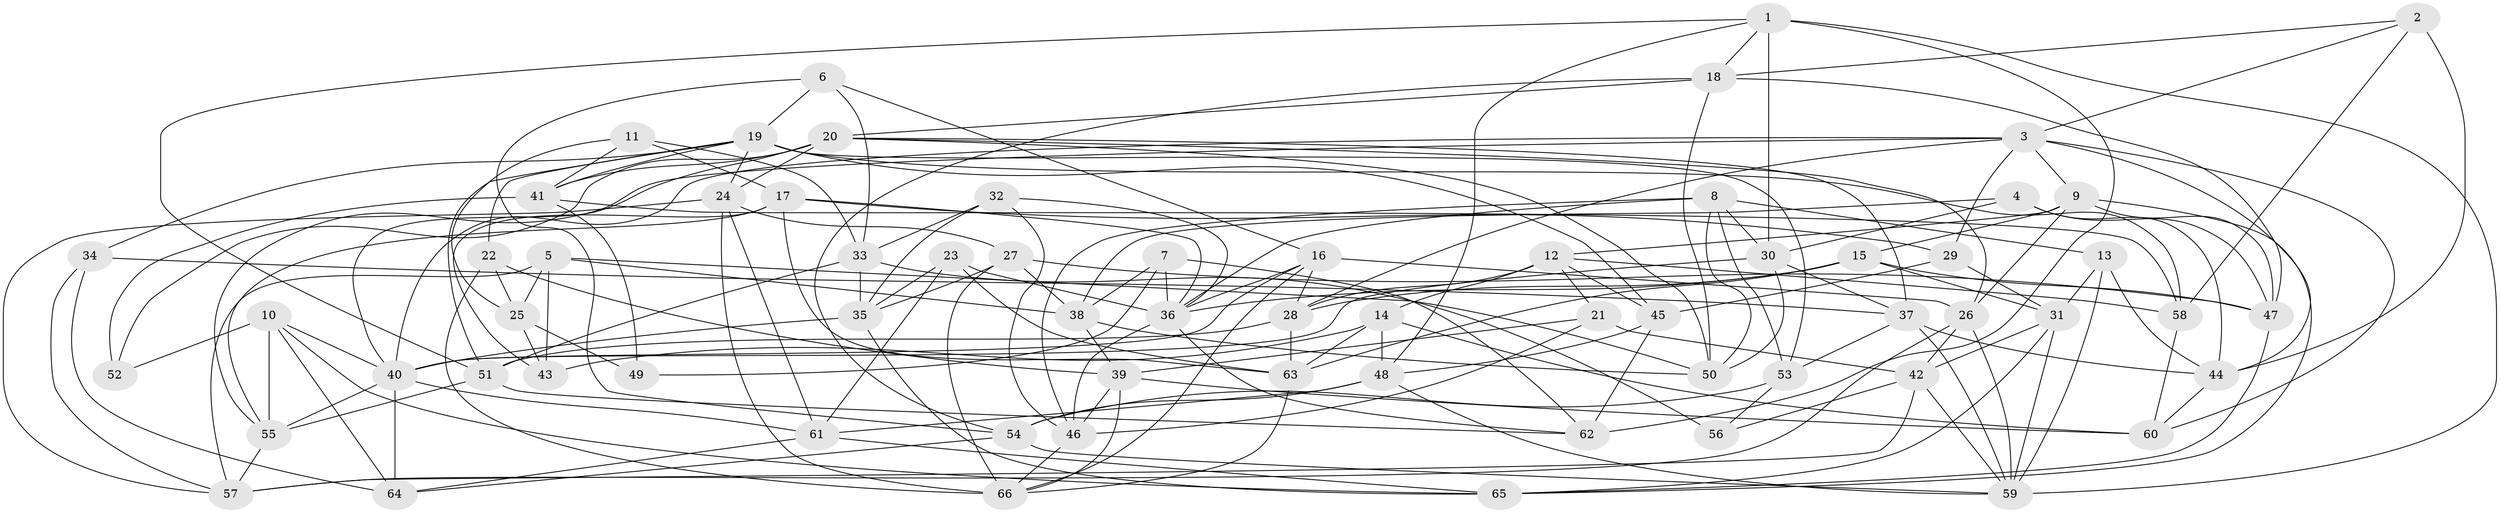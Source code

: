 // original degree distribution, {4: 1.0}
// Generated by graph-tools (version 1.1) at 2025/02/03/09/25 03:02:58]
// undirected, 66 vertices, 183 edges
graph export_dot {
graph [start="1"]
  node [color=gray90,style=filled];
  1;
  2;
  3;
  4;
  5;
  6;
  7;
  8;
  9;
  10;
  11;
  12;
  13;
  14;
  15;
  16;
  17;
  18;
  19;
  20;
  21;
  22;
  23;
  24;
  25;
  26;
  27;
  28;
  29;
  30;
  31;
  32;
  33;
  34;
  35;
  36;
  37;
  38;
  39;
  40;
  41;
  42;
  43;
  44;
  45;
  46;
  47;
  48;
  49;
  50;
  51;
  52;
  53;
  54;
  55;
  56;
  57;
  58;
  59;
  60;
  61;
  62;
  63;
  64;
  65;
  66;
  1 -- 18 [weight=1.0];
  1 -- 30 [weight=1.0];
  1 -- 48 [weight=1.0];
  1 -- 51 [weight=1.0];
  1 -- 59 [weight=1.0];
  1 -- 62 [weight=1.0];
  2 -- 3 [weight=1.0];
  2 -- 18 [weight=1.0];
  2 -- 44 [weight=1.0];
  2 -- 58 [weight=1.0];
  3 -- 9 [weight=1.0];
  3 -- 28 [weight=1.0];
  3 -- 29 [weight=1.0];
  3 -- 40 [weight=1.0];
  3 -- 44 [weight=1.0];
  3 -- 55 [weight=1.0];
  3 -- 60 [weight=1.0];
  4 -- 30 [weight=1.0];
  4 -- 38 [weight=1.0];
  4 -- 44 [weight=1.0];
  4 -- 47 [weight=1.0];
  5 -- 25 [weight=1.0];
  5 -- 38 [weight=1.0];
  5 -- 43 [weight=2.0];
  5 -- 50 [weight=1.0];
  5 -- 57 [weight=1.0];
  6 -- 16 [weight=1.0];
  6 -- 19 [weight=1.0];
  6 -- 33 [weight=1.0];
  6 -- 54 [weight=1.0];
  7 -- 36 [weight=2.0];
  7 -- 38 [weight=1.0];
  7 -- 49 [weight=2.0];
  7 -- 62 [weight=1.0];
  8 -- 13 [weight=1.0];
  8 -- 30 [weight=1.0];
  8 -- 36 [weight=1.0];
  8 -- 46 [weight=1.0];
  8 -- 50 [weight=1.0];
  8 -- 53 [weight=1.0];
  9 -- 12 [weight=1.0];
  9 -- 15 [weight=1.0];
  9 -- 26 [weight=1.0];
  9 -- 47 [weight=1.0];
  9 -- 65 [weight=1.0];
  10 -- 40 [weight=1.0];
  10 -- 52 [weight=2.0];
  10 -- 55 [weight=1.0];
  10 -- 64 [weight=1.0];
  10 -- 65 [weight=1.0];
  11 -- 17 [weight=1.0];
  11 -- 25 [weight=1.0];
  11 -- 33 [weight=1.0];
  11 -- 41 [weight=1.0];
  12 -- 14 [weight=1.0];
  12 -- 21 [weight=1.0];
  12 -- 28 [weight=1.0];
  12 -- 45 [weight=1.0];
  12 -- 58 [weight=1.0];
  13 -- 31 [weight=1.0];
  13 -- 44 [weight=1.0];
  13 -- 59 [weight=1.0];
  14 -- 43 [weight=1.0];
  14 -- 48 [weight=1.0];
  14 -- 60 [weight=2.0];
  14 -- 63 [weight=1.0];
  15 -- 28 [weight=1.0];
  15 -- 31 [weight=1.0];
  15 -- 36 [weight=1.0];
  15 -- 47 [weight=1.0];
  15 -- 63 [weight=1.0];
  16 -- 26 [weight=1.0];
  16 -- 28 [weight=1.0];
  16 -- 36 [weight=1.0];
  16 -- 40 [weight=1.0];
  16 -- 66 [weight=1.0];
  17 -- 29 [weight=1.0];
  17 -- 36 [weight=1.0];
  17 -- 43 [weight=1.0];
  17 -- 55 [weight=1.0];
  17 -- 63 [weight=1.0];
  18 -- 20 [weight=1.0];
  18 -- 47 [weight=1.0];
  18 -- 50 [weight=1.0];
  18 -- 54 [weight=1.0];
  19 -- 22 [weight=1.0];
  19 -- 24 [weight=1.0];
  19 -- 34 [weight=1.0];
  19 -- 41 [weight=1.0];
  19 -- 45 [weight=1.0];
  19 -- 51 [weight=1.0];
  19 -- 53 [weight=1.0];
  19 -- 58 [weight=2.0];
  20 -- 24 [weight=1.0];
  20 -- 26 [weight=1.0];
  20 -- 37 [weight=1.0];
  20 -- 40 [weight=1.0];
  20 -- 41 [weight=1.0];
  20 -- 50 [weight=1.0];
  20 -- 52 [weight=1.0];
  21 -- 39 [weight=1.0];
  21 -- 42 [weight=1.0];
  21 -- 46 [weight=1.0];
  22 -- 25 [weight=1.0];
  22 -- 39 [weight=1.0];
  22 -- 66 [weight=1.0];
  23 -- 35 [weight=1.0];
  23 -- 36 [weight=1.0];
  23 -- 61 [weight=1.0];
  23 -- 63 [weight=1.0];
  24 -- 27 [weight=1.0];
  24 -- 57 [weight=1.0];
  24 -- 61 [weight=1.0];
  24 -- 66 [weight=1.0];
  25 -- 43 [weight=2.0];
  25 -- 49 [weight=1.0];
  26 -- 42 [weight=1.0];
  26 -- 57 [weight=1.0];
  26 -- 59 [weight=1.0];
  27 -- 35 [weight=1.0];
  27 -- 38 [weight=1.0];
  27 -- 47 [weight=1.0];
  27 -- 66 [weight=2.0];
  28 -- 51 [weight=1.0];
  28 -- 63 [weight=1.0];
  29 -- 31 [weight=1.0];
  29 -- 45 [weight=1.0];
  30 -- 37 [weight=1.0];
  30 -- 40 [weight=1.0];
  30 -- 50 [weight=1.0];
  31 -- 42 [weight=1.0];
  31 -- 59 [weight=1.0];
  31 -- 65 [weight=1.0];
  32 -- 33 [weight=1.0];
  32 -- 35 [weight=1.0];
  32 -- 36 [weight=1.0];
  32 -- 46 [weight=1.0];
  33 -- 35 [weight=1.0];
  33 -- 51 [weight=1.0];
  33 -- 56 [weight=3.0];
  34 -- 37 [weight=1.0];
  34 -- 57 [weight=1.0];
  34 -- 64 [weight=1.0];
  35 -- 40 [weight=1.0];
  35 -- 65 [weight=1.0];
  36 -- 46 [weight=1.0];
  36 -- 62 [weight=1.0];
  37 -- 44 [weight=1.0];
  37 -- 53 [weight=1.0];
  37 -- 59 [weight=1.0];
  38 -- 39 [weight=1.0];
  38 -- 50 [weight=1.0];
  39 -- 46 [weight=1.0];
  39 -- 60 [weight=1.0];
  39 -- 66 [weight=1.0];
  40 -- 55 [weight=1.0];
  40 -- 61 [weight=1.0];
  40 -- 64 [weight=2.0];
  41 -- 49 [weight=1.0];
  41 -- 52 [weight=1.0];
  41 -- 58 [weight=1.0];
  42 -- 56 [weight=1.0];
  42 -- 57 [weight=1.0];
  42 -- 59 [weight=1.0];
  44 -- 60 [weight=1.0];
  45 -- 48 [weight=1.0];
  45 -- 62 [weight=2.0];
  46 -- 66 [weight=1.0];
  47 -- 65 [weight=1.0];
  48 -- 54 [weight=1.0];
  48 -- 59 [weight=1.0];
  48 -- 61 [weight=1.0];
  51 -- 55 [weight=1.0];
  51 -- 62 [weight=1.0];
  53 -- 54 [weight=1.0];
  53 -- 56 [weight=2.0];
  54 -- 59 [weight=1.0];
  54 -- 64 [weight=1.0];
  55 -- 57 [weight=1.0];
  58 -- 60 [weight=1.0];
  61 -- 64 [weight=1.0];
  61 -- 65 [weight=1.0];
  63 -- 66 [weight=1.0];
}
